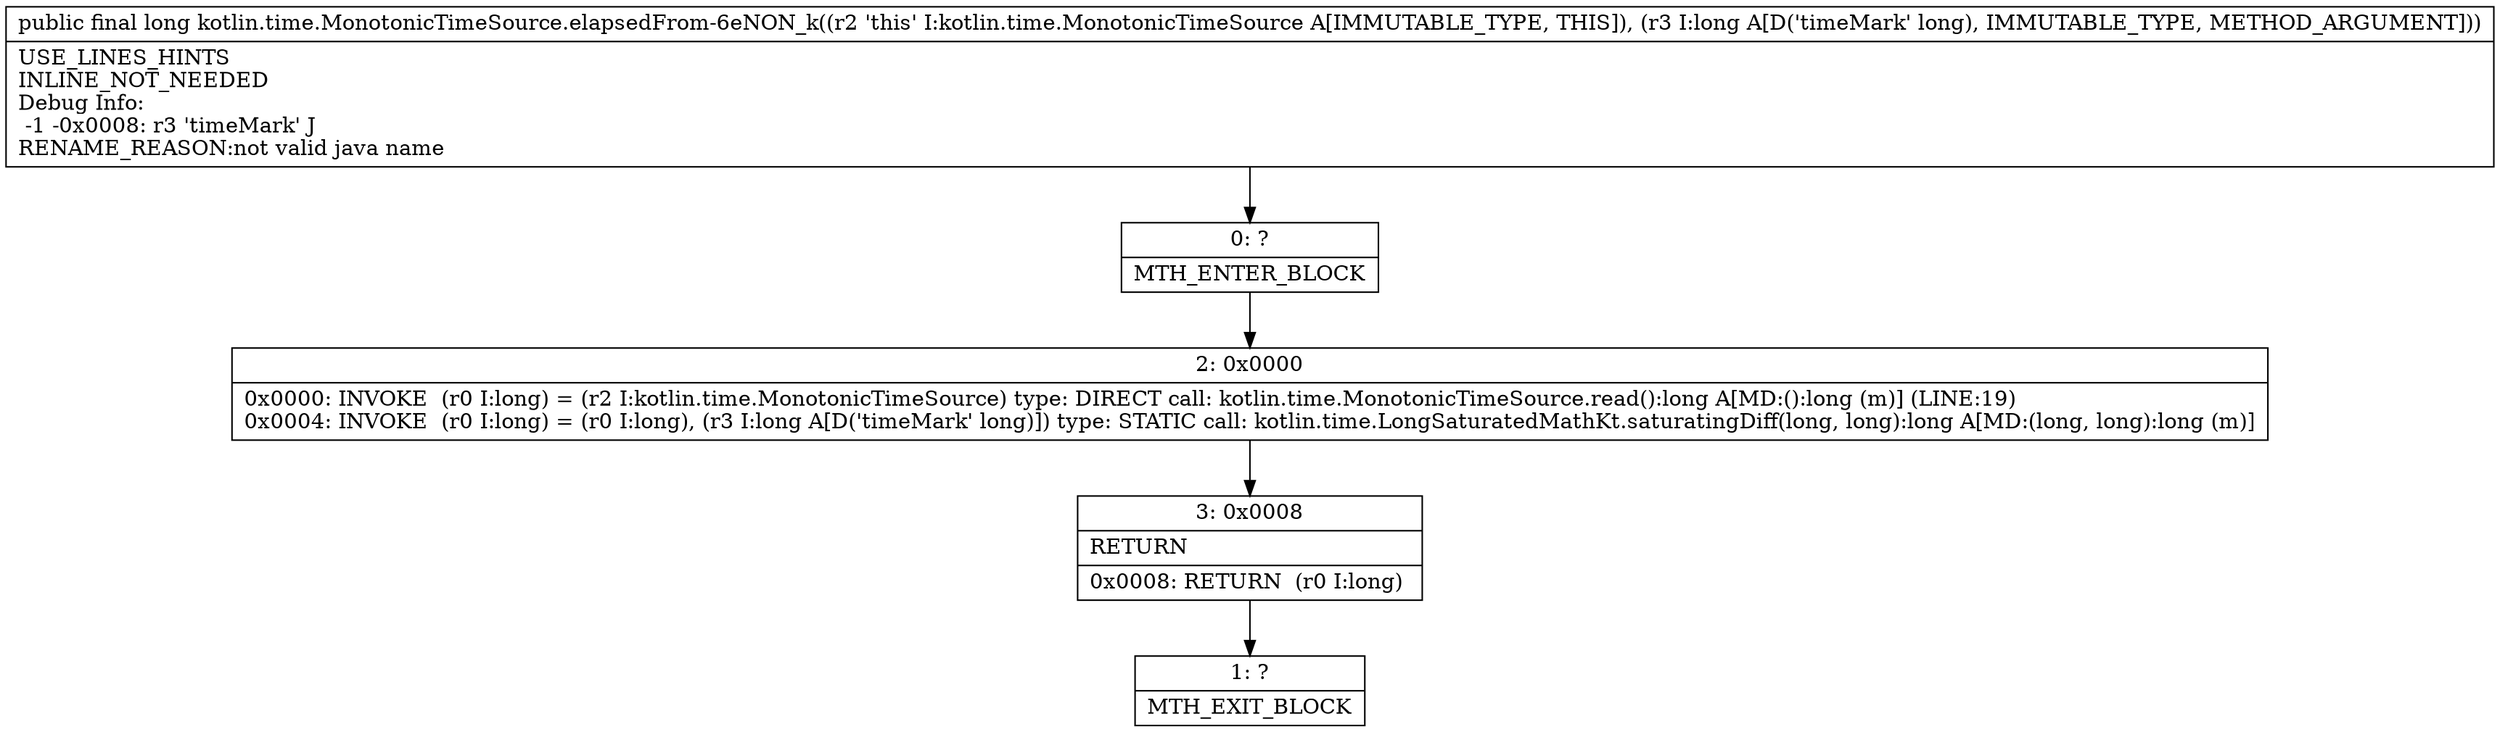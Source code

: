 digraph "CFG forkotlin.time.MonotonicTimeSource.elapsedFrom\-6eNON_k(J)J" {
Node_0 [shape=record,label="{0\:\ ?|MTH_ENTER_BLOCK\l}"];
Node_2 [shape=record,label="{2\:\ 0x0000|0x0000: INVOKE  (r0 I:long) = (r2 I:kotlin.time.MonotonicTimeSource) type: DIRECT call: kotlin.time.MonotonicTimeSource.read():long A[MD:():long (m)] (LINE:19)\l0x0004: INVOKE  (r0 I:long) = (r0 I:long), (r3 I:long A[D('timeMark' long)]) type: STATIC call: kotlin.time.LongSaturatedMathKt.saturatingDiff(long, long):long A[MD:(long, long):long (m)]\l}"];
Node_3 [shape=record,label="{3\:\ 0x0008|RETURN\l|0x0008: RETURN  (r0 I:long) \l}"];
Node_1 [shape=record,label="{1\:\ ?|MTH_EXIT_BLOCK\l}"];
MethodNode[shape=record,label="{public final long kotlin.time.MonotonicTimeSource.elapsedFrom\-6eNON_k((r2 'this' I:kotlin.time.MonotonicTimeSource A[IMMUTABLE_TYPE, THIS]), (r3 I:long A[D('timeMark' long), IMMUTABLE_TYPE, METHOD_ARGUMENT]))  | USE_LINES_HINTS\lINLINE_NOT_NEEDED\lDebug Info:\l  \-1 \-0x0008: r3 'timeMark' J\lRENAME_REASON:not valid java name\l}"];
MethodNode -> Node_0;Node_0 -> Node_2;
Node_2 -> Node_3;
Node_3 -> Node_1;
}

